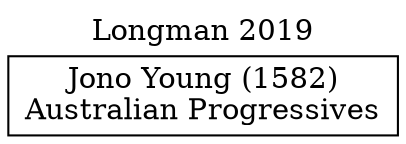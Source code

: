 // House preference flow
digraph "Jono Young (1582)_Longman_2019" {
	graph [label="Longman 2019" labelloc=t mclimit=10]
	node [shape=box]
	"Jono Young (1582)" [label="Jono Young (1582)
Australian Progressives"]
}
